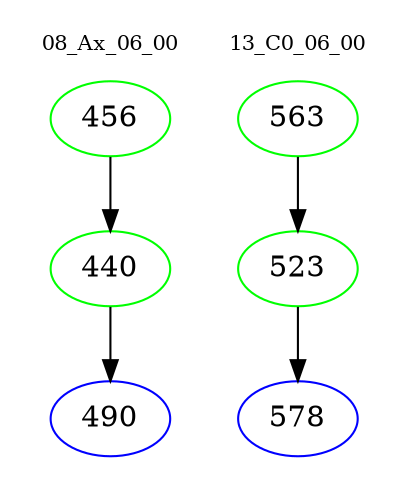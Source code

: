 digraph{
subgraph cluster_0 {
color = white
label = "08_Ax_06_00";
fontsize=10;
T0_456 [label="456", color="green"]
T0_456 -> T0_440 [color="black"]
T0_440 [label="440", color="green"]
T0_440 -> T0_490 [color="black"]
T0_490 [label="490", color="blue"]
}
subgraph cluster_1 {
color = white
label = "13_C0_06_00";
fontsize=10;
T1_563 [label="563", color="green"]
T1_563 -> T1_523 [color="black"]
T1_523 [label="523", color="green"]
T1_523 -> T1_578 [color="black"]
T1_578 [label="578", color="blue"]
}
}
